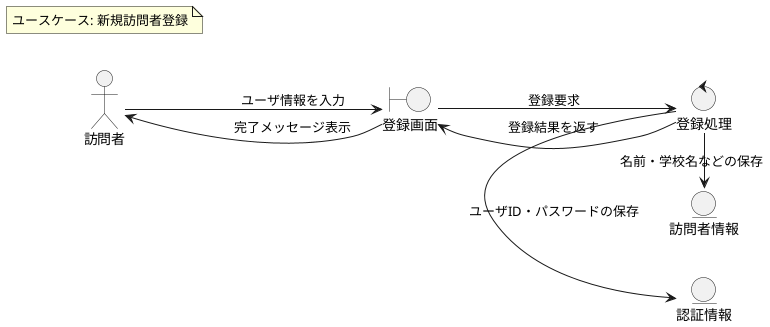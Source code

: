 @startuml ロバストネス図
skinparam componentStyle rectangle
left to right direction

actor 訪問者
boundary "登録画面"
control "登録処理"
entity "訪問者情報"
entity "認証情報"

訪問者 -> "登録画面" : ユーザ情報を入力
"登録画面" -> "登録処理" : 登録要求
"登録処理" -> "認証情報" : ユーザID・パスワードの保存
"登録処理" -> "訪問者情報" : 名前・学校名などの保存
"登録処理" --> "登録画面" : 登録結果を返す
"登録画面" --> 訪問者 : 完了メッセージ表示

note as UC
ユースケース: 新規訪問者登録
end note
@enduml
